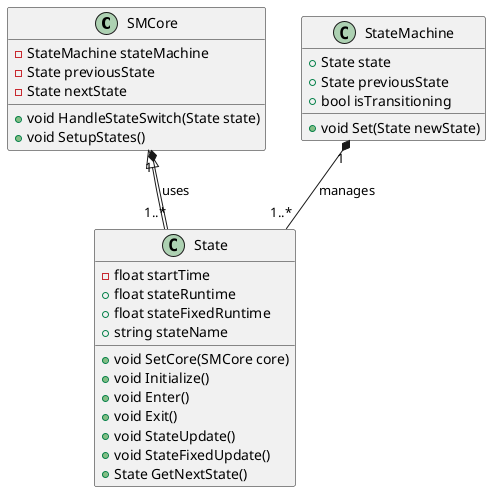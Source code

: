 @startuml State Machine

' Define classes
class SMCore {
    - StateMachine stateMachine
    - State previousState
    - State nextState
    + void HandleStateSwitch(State state)
    + void SetupStates()
}

class State {
    - float startTime
    + float stateRuntime
    + float stateFixedRuntime
    + string stateName
    + void SetCore(SMCore core)
    + void Initialize()
    + void Enter()
    + void Exit()
    + void StateUpdate()
    + void StateFixedUpdate()
    + State GetNextState()
}

class StateMachine {
    + State state
    + State previousState
    + bool isTransitioning
    + void Set(State newState)
}

' Define relationships
SMCore <|-- State
StateMachine "1" *-- "1..*" State : manages
SMCore "1" *-- "1..*" State : uses

@enduml
